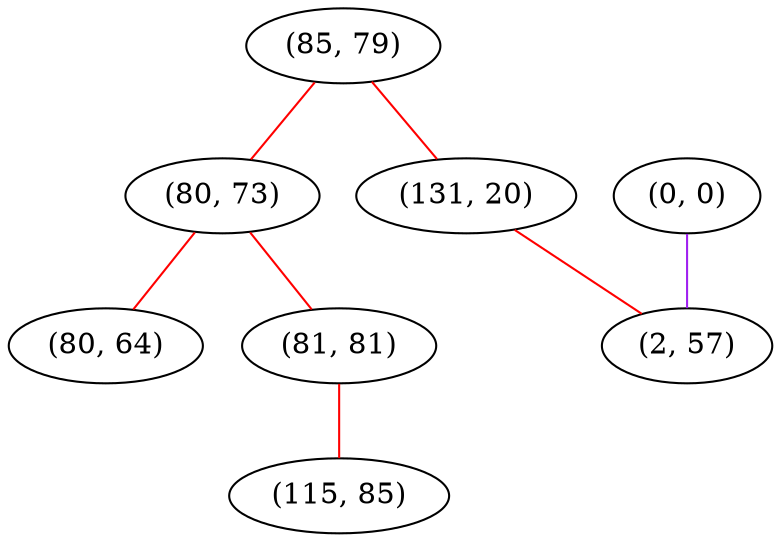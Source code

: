 graph "" {
"(85, 79)";
"(80, 73)";
"(131, 20)";
"(0, 0)";
"(80, 64)";
"(2, 57)";
"(81, 81)";
"(115, 85)";
"(85, 79)" -- "(80, 73)"  [color=red, key=0, weight=1];
"(85, 79)" -- "(131, 20)"  [color=red, key=0, weight=1];
"(80, 73)" -- "(80, 64)"  [color=red, key=0, weight=1];
"(80, 73)" -- "(81, 81)"  [color=red, key=0, weight=1];
"(131, 20)" -- "(2, 57)"  [color=red, key=0, weight=1];
"(0, 0)" -- "(2, 57)"  [color=purple, key=0, weight=4];
"(81, 81)" -- "(115, 85)"  [color=red, key=0, weight=1];
}
